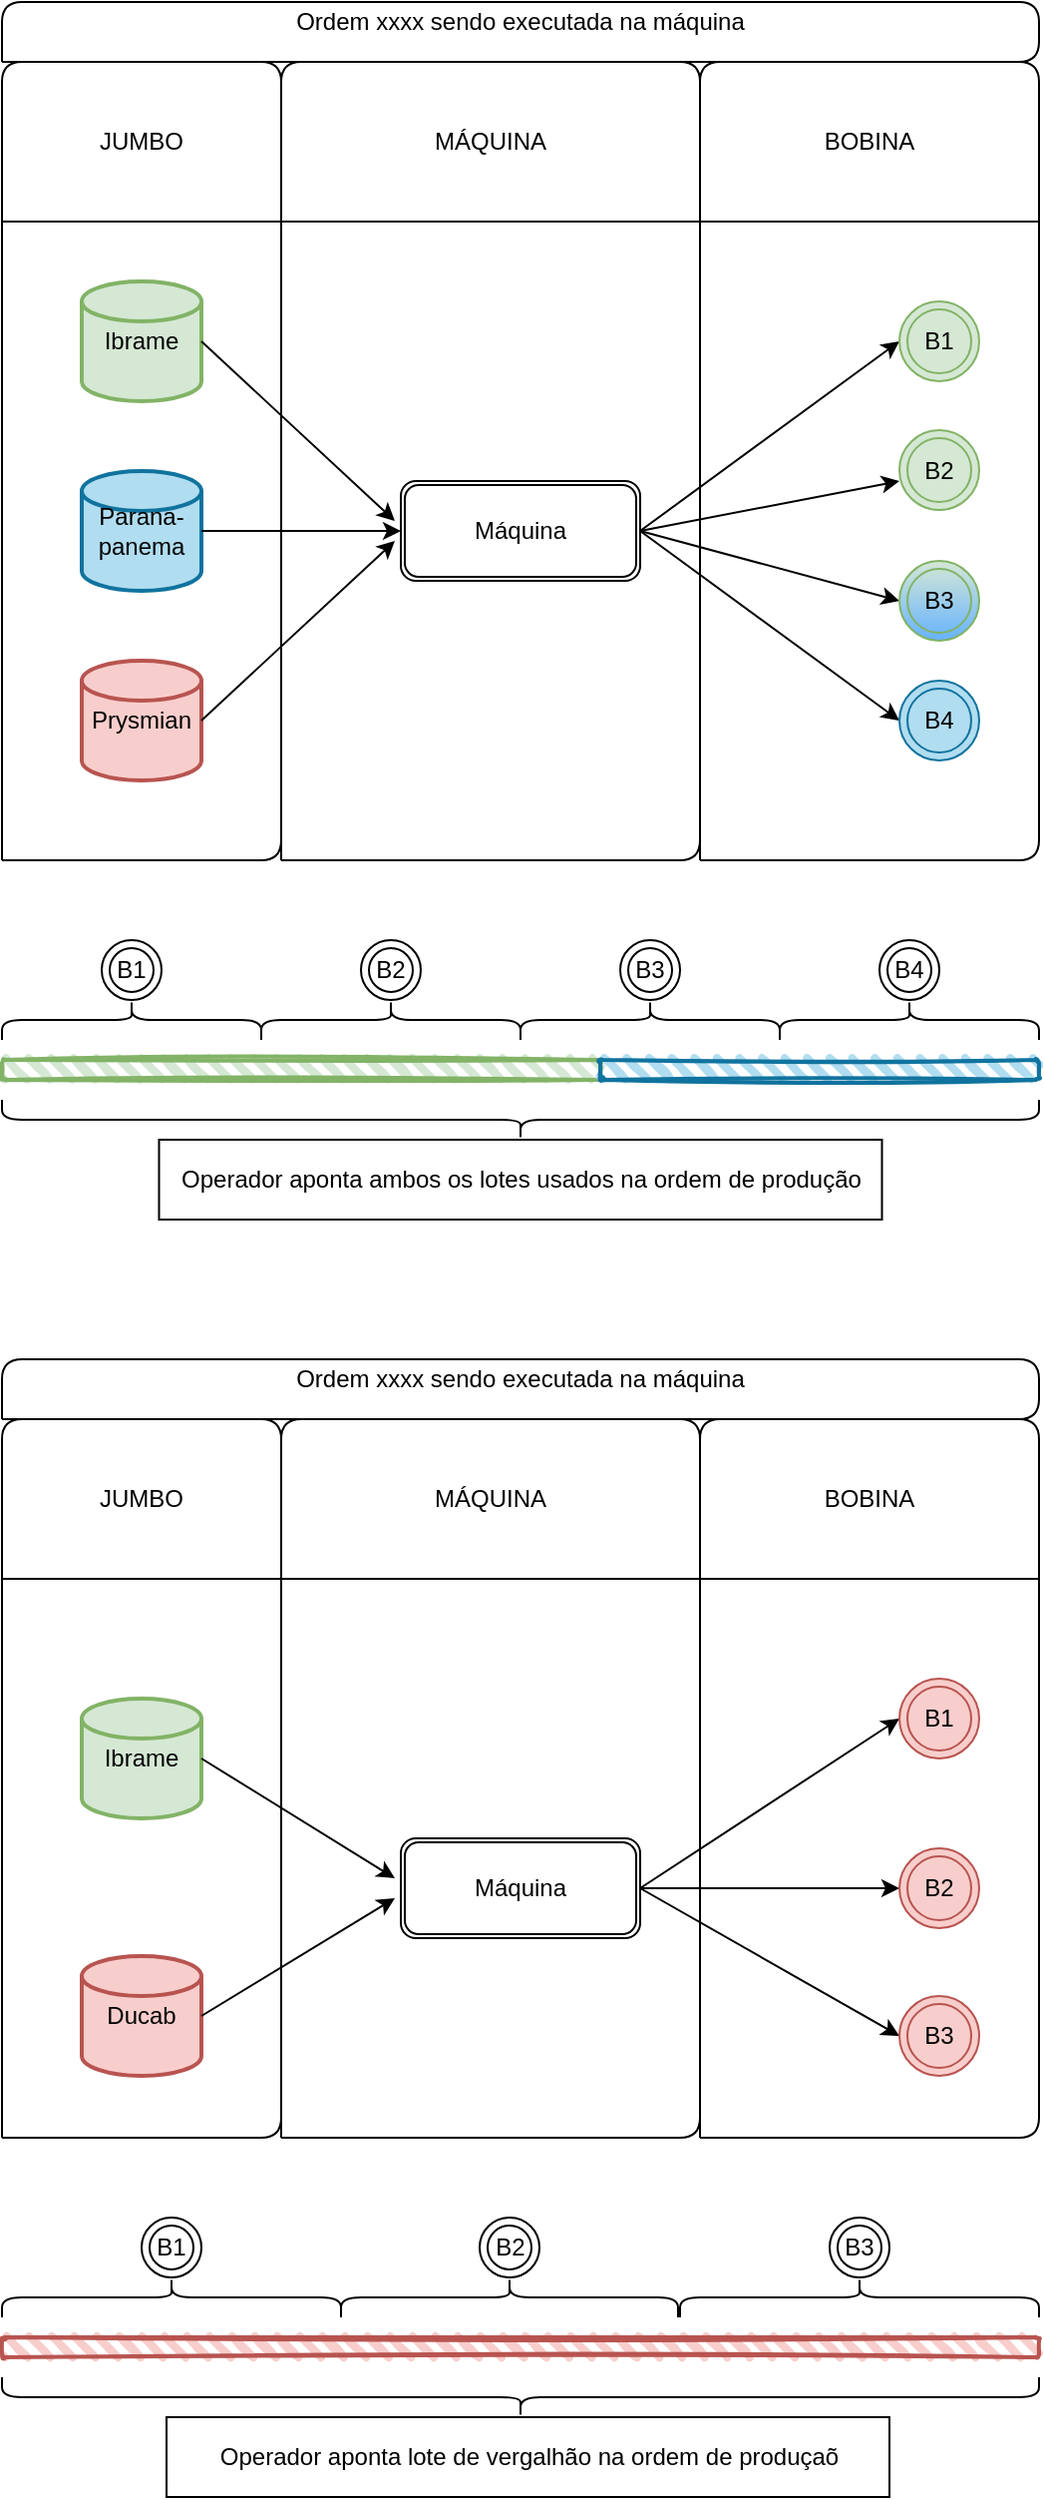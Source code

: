 <mxfile version="15.2.9" type="github">
  <diagram id="-jqlK2HShlDgpVg_5iI9" name="Page-1">
    <mxGraphModel dx="1185" dy="662" grid="1" gridSize="10" guides="1" tooltips="1" connect="1" arrows="1" fold="1" page="1" pageScale="1" pageWidth="827" pageHeight="1169" math="0" shadow="0">
      <root>
        <mxCell id="0" />
        <mxCell id="1" parent="0" />
        <mxCell id="gIoTXyc6dyrSa5WEzEs2-1" value="Ibrame" style="strokeWidth=2;html=1;shape=mxgraph.flowchart.database;whiteSpace=wrap;fillColor=#d5e8d4;strokeColor=#82b366;" vertex="1" parent="1">
          <mxGeometry x="180" y="270" width="60" height="60" as="geometry" />
        </mxCell>
        <mxCell id="gIoTXyc6dyrSa5WEzEs2-2" value="Parana-&lt;br&gt;panema" style="strokeWidth=2;html=1;shape=mxgraph.flowchart.database;whiteSpace=wrap;fillColor=#b1ddf0;strokeColor=#10739e;" vertex="1" parent="1">
          <mxGeometry x="180" y="365" width="60" height="60" as="geometry" />
        </mxCell>
        <mxCell id="gIoTXyc6dyrSa5WEzEs2-4" value="Máquina" style="shape=ext;double=1;rounded=1;whiteSpace=wrap;html=1;" vertex="1" parent="1">
          <mxGeometry x="340" y="370" width="120" height="50" as="geometry" />
        </mxCell>
        <mxCell id="gIoTXyc6dyrSa5WEzEs2-9" value="" style="endArrow=classic;html=1;exitX=1;exitY=0.5;exitDx=0;exitDy=0;exitPerimeter=0;" edge="1" parent="1" source="gIoTXyc6dyrSa5WEzEs2-1">
          <mxGeometry width="50" height="50" relative="1" as="geometry">
            <mxPoint x="510" y="490" as="sourcePoint" />
            <mxPoint x="337" y="390" as="targetPoint" />
          </mxGeometry>
        </mxCell>
        <mxCell id="gIoTXyc6dyrSa5WEzEs2-10" value="" style="endArrow=classic;html=1;exitX=1;exitY=0.5;exitDx=0;exitDy=0;exitPerimeter=0;entryX=0;entryY=0.5;entryDx=0;entryDy=0;" edge="1" parent="1" source="gIoTXyc6dyrSa5WEzEs2-2" target="gIoTXyc6dyrSa5WEzEs2-4">
          <mxGeometry width="50" height="50" relative="1" as="geometry">
            <mxPoint x="250" y="310" as="sourcePoint" />
            <mxPoint x="350" y="405" as="targetPoint" />
          </mxGeometry>
        </mxCell>
        <mxCell id="gIoTXyc6dyrSa5WEzEs2-20" value="" style="endArrow=classic;html=1;exitX=1;exitY=0.5;exitDx=0;exitDy=0;entryX=0;entryY=0.5;entryDx=0;entryDy=0;entryPerimeter=0;" edge="1" parent="1" source="gIoTXyc6dyrSa5WEzEs2-4">
          <mxGeometry width="50" height="50" relative="1" as="geometry">
            <mxPoint x="510" y="490" as="sourcePoint" />
            <mxPoint x="590" y="300" as="targetPoint" />
          </mxGeometry>
        </mxCell>
        <mxCell id="gIoTXyc6dyrSa5WEzEs2-21" value="" style="endArrow=classic;html=1;exitX=1;exitY=0.5;exitDx=0;exitDy=0;entryX=0;entryY=0.5;entryDx=0;entryDy=0;entryPerimeter=0;" edge="1" parent="1" source="gIoTXyc6dyrSa5WEzEs2-4">
          <mxGeometry width="50" height="50" relative="1" as="geometry">
            <mxPoint x="470" y="405" as="sourcePoint" />
            <mxPoint x="590" y="430" as="targetPoint" />
          </mxGeometry>
        </mxCell>
        <mxCell id="gIoTXyc6dyrSa5WEzEs2-22" value="" style="endArrow=classic;html=1;exitX=1;exitY=0.5;exitDx=0;exitDy=0;entryX=0;entryY=0.5;entryDx=0;entryDy=0;entryPerimeter=0;" edge="1" parent="1" source="gIoTXyc6dyrSa5WEzEs2-4">
          <mxGeometry width="50" height="50" relative="1" as="geometry">
            <mxPoint x="480" y="415" as="sourcePoint" />
            <mxPoint x="590" y="370" as="targetPoint" />
          </mxGeometry>
        </mxCell>
        <mxCell id="gIoTXyc6dyrSa5WEzEs2-23" value="" style="endArrow=classic;html=1;exitX=1;exitY=0.5;exitDx=0;exitDy=0;entryX=0;entryY=0.5;entryDx=0;entryDy=0;entryPerimeter=0;" edge="1" parent="1" source="gIoTXyc6dyrSa5WEzEs2-4">
          <mxGeometry width="50" height="50" relative="1" as="geometry">
            <mxPoint x="490" y="425" as="sourcePoint" />
            <mxPoint x="590" y="490" as="targetPoint" />
          </mxGeometry>
        </mxCell>
        <mxCell id="gIoTXyc6dyrSa5WEzEs2-24" value="Prysmian" style="strokeWidth=2;html=1;shape=mxgraph.flowchart.database;whiteSpace=wrap;fillColor=#f8cecc;strokeColor=#b85450;" vertex="1" parent="1">
          <mxGeometry x="180" y="460" width="60" height="60" as="geometry" />
        </mxCell>
        <mxCell id="gIoTXyc6dyrSa5WEzEs2-25" value="" style="endArrow=classic;html=1;exitX=1;exitY=0.5;exitDx=0;exitDy=0;exitPerimeter=0;" edge="1" parent="1" source="gIoTXyc6dyrSa5WEzEs2-24">
          <mxGeometry width="50" height="50" relative="1" as="geometry">
            <mxPoint x="250" y="405" as="sourcePoint" />
            <mxPoint x="337" y="400" as="targetPoint" />
          </mxGeometry>
        </mxCell>
        <mxCell id="gIoTXyc6dyrSa5WEzEs2-27" value="" style="endArrow=none;html=1;" edge="1" parent="1">
          <mxGeometry width="50" height="50" relative="1" as="geometry">
            <mxPoint x="140" y="560" as="sourcePoint" />
            <mxPoint x="140" y="560" as="targetPoint" />
            <Array as="points">
              <mxPoint x="140" y="160" />
              <mxPoint x="280" y="160" />
              <mxPoint x="280" y="560" />
            </Array>
          </mxGeometry>
        </mxCell>
        <mxCell id="gIoTXyc6dyrSa5WEzEs2-29" value="" style="endArrow=none;html=1;" edge="1" parent="1">
          <mxGeometry width="50" height="50" relative="1" as="geometry">
            <mxPoint x="280" y="560" as="sourcePoint" />
            <mxPoint x="280" y="560" as="targetPoint" />
            <Array as="points">
              <mxPoint x="280" y="160" />
              <mxPoint x="490" y="160" />
              <mxPoint x="490" y="560" />
            </Array>
          </mxGeometry>
        </mxCell>
        <mxCell id="gIoTXyc6dyrSa5WEzEs2-30" value="" style="endArrow=none;html=1;" edge="1" parent="1">
          <mxGeometry width="50" height="50" relative="1" as="geometry">
            <mxPoint x="490" y="560" as="sourcePoint" />
            <mxPoint x="490" y="560" as="targetPoint" />
            <Array as="points">
              <mxPoint x="490" y="160" />
              <mxPoint x="660" y="160" />
              <mxPoint x="660" y="560" />
            </Array>
          </mxGeometry>
        </mxCell>
        <mxCell id="gIoTXyc6dyrSa5WEzEs2-31" value="" style="endArrow=none;html=1;" edge="1" parent="1">
          <mxGeometry width="50" height="50" relative="1" as="geometry">
            <mxPoint x="140" y="240" as="sourcePoint" />
            <mxPoint x="660" y="240" as="targetPoint" />
          </mxGeometry>
        </mxCell>
        <mxCell id="gIoTXyc6dyrSa5WEzEs2-32" value="JUMBO" style="text;html=1;strokeColor=none;fillColor=none;align=center;verticalAlign=middle;whiteSpace=wrap;rounded=0;" vertex="1" parent="1">
          <mxGeometry x="185" y="190" width="50" height="20" as="geometry" />
        </mxCell>
        <mxCell id="gIoTXyc6dyrSa5WEzEs2-33" value="MÁQUINA" style="text;html=1;strokeColor=none;fillColor=none;align=center;verticalAlign=middle;whiteSpace=wrap;rounded=0;" vertex="1" parent="1">
          <mxGeometry x="350" y="190" width="70" height="20" as="geometry" />
        </mxCell>
        <mxCell id="gIoTXyc6dyrSa5WEzEs2-34" value="BOBINA" style="text;html=1;strokeColor=none;fillColor=none;align=center;verticalAlign=middle;whiteSpace=wrap;rounded=0;" vertex="1" parent="1">
          <mxGeometry x="540" y="190" width="70" height="20" as="geometry" />
        </mxCell>
        <mxCell id="gIoTXyc6dyrSa5WEzEs2-35" value="B1" style="ellipse;shape=doubleEllipse;whiteSpace=wrap;html=1;aspect=fixed;fillColor=#d5e8d4;strokeColor=#82b366;" vertex="1" parent="1">
          <mxGeometry x="590" y="280" width="40" height="40" as="geometry" />
        </mxCell>
        <mxCell id="gIoTXyc6dyrSa5WEzEs2-36" value="B2" style="ellipse;shape=doubleEllipse;whiteSpace=wrap;html=1;aspect=fixed;fillColor=#d5e8d4;strokeColor=#82b366;" vertex="1" parent="1">
          <mxGeometry x="590" y="344.5" width="40" height="40" as="geometry" />
        </mxCell>
        <mxCell id="gIoTXyc6dyrSa5WEzEs2-37" value="B3" style="ellipse;shape=doubleEllipse;whiteSpace=wrap;html=1;aspect=fixed;fillColor=#d5e8d4;strokeColor=#82B366;gradientDirection=south;strokeWidth=1;gradientColor=#66B2FF;" vertex="1" parent="1">
          <mxGeometry x="590" y="410" width="40" height="40" as="geometry" />
        </mxCell>
        <mxCell id="gIoTXyc6dyrSa5WEzEs2-38" value="B4" style="ellipse;shape=doubleEllipse;whiteSpace=wrap;html=1;aspect=fixed;fillColor=#b1ddf0;strokeColor=#10739e;" vertex="1" parent="1">
          <mxGeometry x="590" y="470" width="40" height="40" as="geometry" />
        </mxCell>
        <mxCell id="gIoTXyc6dyrSa5WEzEs2-39" value="" style="shape=curlyBracket;whiteSpace=wrap;html=1;rounded=1;direction=south;" vertex="1" parent="1">
          <mxGeometry x="140" y="630" width="130" height="20" as="geometry" />
        </mxCell>
        <mxCell id="gIoTXyc6dyrSa5WEzEs2-40" value="" style="shape=curlyBracket;whiteSpace=wrap;html=1;rounded=1;direction=south;" vertex="1" parent="1">
          <mxGeometry x="270" y="630" width="130" height="20" as="geometry" />
        </mxCell>
        <mxCell id="gIoTXyc6dyrSa5WEzEs2-41" value="" style="shape=curlyBracket;whiteSpace=wrap;html=1;rounded=1;direction=south;" vertex="1" parent="1">
          <mxGeometry x="400" y="630" width="130" height="20" as="geometry" />
        </mxCell>
        <mxCell id="gIoTXyc6dyrSa5WEzEs2-42" value="" style="shape=curlyBracket;whiteSpace=wrap;html=1;rounded=1;direction=south;" vertex="1" parent="1">
          <mxGeometry x="530" y="630" width="130" height="20" as="geometry" />
        </mxCell>
        <mxCell id="gIoTXyc6dyrSa5WEzEs2-43" value="B1" style="ellipse;shape=doubleEllipse;whiteSpace=wrap;html=1;aspect=fixed;" vertex="1" parent="1">
          <mxGeometry x="190" y="600" width="30" height="30" as="geometry" />
        </mxCell>
        <mxCell id="gIoTXyc6dyrSa5WEzEs2-44" value="B2" style="ellipse;shape=doubleEllipse;whiteSpace=wrap;html=1;aspect=fixed;" vertex="1" parent="1">
          <mxGeometry x="320" y="600" width="30" height="30" as="geometry" />
        </mxCell>
        <mxCell id="gIoTXyc6dyrSa5WEzEs2-45" value="B3" style="ellipse;shape=doubleEllipse;whiteSpace=wrap;html=1;aspect=fixed;" vertex="1" parent="1">
          <mxGeometry x="450" y="600" width="30" height="30" as="geometry" />
        </mxCell>
        <mxCell id="gIoTXyc6dyrSa5WEzEs2-46" value="B4" style="ellipse;shape=doubleEllipse;whiteSpace=wrap;html=1;aspect=fixed;" vertex="1" parent="1">
          <mxGeometry x="580" y="600" width="30" height="30" as="geometry" />
        </mxCell>
        <mxCell id="gIoTXyc6dyrSa5WEzEs2-47" value="" style="rounded=1;whiteSpace=wrap;html=1;strokeWidth=2;fillWeight=4;hachureGap=8;hachureAngle=45;fillColor=#d5e8d4;sketch=1;strokeColor=#82b366;" vertex="1" parent="1">
          <mxGeometry x="140" y="660" width="300" height="10" as="geometry" />
        </mxCell>
        <mxCell id="gIoTXyc6dyrSa5WEzEs2-48" value="" style="rounded=1;whiteSpace=wrap;html=1;strokeWidth=2;fillWeight=4;hachureGap=8;hachureAngle=45;fillColor=#b1ddf0;sketch=1;strokeColor=#10739e;" vertex="1" parent="1">
          <mxGeometry x="440" y="660" width="220" height="10" as="geometry" />
        </mxCell>
        <mxCell id="gIoTXyc6dyrSa5WEzEs2-52" value="" style="endArrow=none;html=1;" edge="1" parent="1">
          <mxGeometry width="50" height="50" relative="1" as="geometry">
            <mxPoint x="140" y="160" as="sourcePoint" />
            <mxPoint x="140" y="160" as="targetPoint" />
            <Array as="points">
              <mxPoint x="140" y="130" />
              <mxPoint x="660" y="130" />
              <mxPoint x="660" y="160" />
            </Array>
          </mxGeometry>
        </mxCell>
        <mxCell id="gIoTXyc6dyrSa5WEzEs2-53" value="Ordem xxxx sendo executada na máquina" style="text;html=1;strokeColor=none;fillColor=none;align=center;verticalAlign=middle;whiteSpace=wrap;rounded=0;" vertex="1" parent="1">
          <mxGeometry x="275" y="130" width="250" height="20" as="geometry" />
        </mxCell>
        <mxCell id="gIoTXyc6dyrSa5WEzEs2-55" value="" style="shape=curlyBracket;whiteSpace=wrap;html=1;rounded=1;flipH=1;strokeColor=#000000;strokeWidth=1;gradientDirection=south;direction=north;fillColor=#000000;" vertex="1" parent="1">
          <mxGeometry x="140" y="680" width="520" height="20" as="geometry" />
        </mxCell>
        <mxCell id="gIoTXyc6dyrSa5WEzEs2-56" value="Operador aponta ambos os lotes usados na ordem de produção" style="rounded=0;whiteSpace=wrap;html=1;strokeColor=#000000;strokeWidth=1;fillColor=#FFFFFF;gradientColor=none;gradientDirection=south;" vertex="1" parent="1">
          <mxGeometry x="218.75" y="700" width="362.5" height="40" as="geometry" />
        </mxCell>
        <mxCell id="gIoTXyc6dyrSa5WEzEs2-57" value="Ibrame" style="strokeWidth=2;html=1;shape=mxgraph.flowchart.database;whiteSpace=wrap;fillColor=#d5e8d4;strokeColor=#82b366;" vertex="1" parent="1">
          <mxGeometry x="180" y="980" width="60" height="60" as="geometry" />
        </mxCell>
        <mxCell id="gIoTXyc6dyrSa5WEzEs2-59" value="Máquina" style="shape=ext;double=1;rounded=1;whiteSpace=wrap;html=1;" vertex="1" parent="1">
          <mxGeometry x="340" y="1050" width="120" height="50" as="geometry" />
        </mxCell>
        <mxCell id="gIoTXyc6dyrSa5WEzEs2-60" value="" style="endArrow=classic;html=1;exitX=1;exitY=0.5;exitDx=0;exitDy=0;exitPerimeter=0;" edge="1" parent="1" source="gIoTXyc6dyrSa5WEzEs2-57">
          <mxGeometry width="50" height="50" relative="1" as="geometry">
            <mxPoint x="510" y="1170" as="sourcePoint" />
            <mxPoint x="337" y="1070" as="targetPoint" />
          </mxGeometry>
        </mxCell>
        <mxCell id="gIoTXyc6dyrSa5WEzEs2-62" value="" style="endArrow=classic;html=1;exitX=1;exitY=0.5;exitDx=0;exitDy=0;entryX=0;entryY=0.5;entryDx=0;entryDy=0;" edge="1" parent="1" source="gIoTXyc6dyrSa5WEzEs2-59" target="gIoTXyc6dyrSa5WEzEs2-75">
          <mxGeometry width="50" height="50" relative="1" as="geometry">
            <mxPoint x="510" y="1170" as="sourcePoint" />
            <mxPoint x="590" y="980" as="targetPoint" />
          </mxGeometry>
        </mxCell>
        <mxCell id="gIoTXyc6dyrSa5WEzEs2-63" value="" style="endArrow=classic;html=1;exitX=1;exitY=0.5;exitDx=0;exitDy=0;entryX=0;entryY=0.5;entryDx=0;entryDy=0;" edge="1" parent="1" source="gIoTXyc6dyrSa5WEzEs2-59" target="gIoTXyc6dyrSa5WEzEs2-77">
          <mxGeometry width="50" height="50" relative="1" as="geometry">
            <mxPoint x="470" y="1085" as="sourcePoint" />
            <mxPoint x="590" y="1110" as="targetPoint" />
          </mxGeometry>
        </mxCell>
        <mxCell id="gIoTXyc6dyrSa5WEzEs2-64" value="" style="endArrow=classic;html=1;exitX=1;exitY=0.5;exitDx=0;exitDy=0;entryX=0;entryY=0.5;entryDx=0;entryDy=0;" edge="1" parent="1" source="gIoTXyc6dyrSa5WEzEs2-59" target="gIoTXyc6dyrSa5WEzEs2-76">
          <mxGeometry width="50" height="50" relative="1" as="geometry">
            <mxPoint x="480" y="1095" as="sourcePoint" />
            <mxPoint x="590" y="1050" as="targetPoint" />
          </mxGeometry>
        </mxCell>
        <mxCell id="gIoTXyc6dyrSa5WEzEs2-66" value="Ducab" style="strokeWidth=2;html=1;shape=mxgraph.flowchart.database;whiteSpace=wrap;fillColor=#F8CECC;strokeColor=#B85450;" vertex="1" parent="1">
          <mxGeometry x="180" y="1109" width="60" height="60" as="geometry" />
        </mxCell>
        <mxCell id="gIoTXyc6dyrSa5WEzEs2-67" value="" style="endArrow=classic;html=1;exitX=1;exitY=0.5;exitDx=0;exitDy=0;exitPerimeter=0;" edge="1" parent="1" source="gIoTXyc6dyrSa5WEzEs2-66">
          <mxGeometry width="50" height="50" relative="1" as="geometry">
            <mxPoint x="250" y="1085" as="sourcePoint" />
            <mxPoint x="337" y="1080" as="targetPoint" />
          </mxGeometry>
        </mxCell>
        <mxCell id="gIoTXyc6dyrSa5WEzEs2-68" value="" style="endArrow=none;html=1;" edge="1" parent="1">
          <mxGeometry width="50" height="50" relative="1" as="geometry">
            <mxPoint x="140" y="1200" as="sourcePoint" />
            <mxPoint x="140" y="1200" as="targetPoint" />
            <Array as="points">
              <mxPoint x="140" y="840" />
              <mxPoint x="280" y="840" />
              <mxPoint x="280" y="1200" />
            </Array>
          </mxGeometry>
        </mxCell>
        <mxCell id="gIoTXyc6dyrSa5WEzEs2-69" value="" style="endArrow=none;html=1;" edge="1" parent="1">
          <mxGeometry width="50" height="50" relative="1" as="geometry">
            <mxPoint x="280" y="1200" as="sourcePoint" />
            <mxPoint x="280" y="1200" as="targetPoint" />
            <Array as="points">
              <mxPoint x="280" y="840" />
              <mxPoint x="490" y="840" />
              <mxPoint x="490" y="1200" />
            </Array>
          </mxGeometry>
        </mxCell>
        <mxCell id="gIoTXyc6dyrSa5WEzEs2-70" value="" style="endArrow=none;html=1;" edge="1" parent="1">
          <mxGeometry width="50" height="50" relative="1" as="geometry">
            <mxPoint x="490" y="1200" as="sourcePoint" />
            <mxPoint x="490" y="1200" as="targetPoint" />
            <Array as="points">
              <mxPoint x="490" y="840" />
              <mxPoint x="660" y="840" />
              <mxPoint x="660" y="1200" />
            </Array>
          </mxGeometry>
        </mxCell>
        <mxCell id="gIoTXyc6dyrSa5WEzEs2-71" value="" style="endArrow=none;html=1;" edge="1" parent="1">
          <mxGeometry width="50" height="50" relative="1" as="geometry">
            <mxPoint x="140" y="920.0" as="sourcePoint" />
            <mxPoint x="660" y="920.0" as="targetPoint" />
          </mxGeometry>
        </mxCell>
        <mxCell id="gIoTXyc6dyrSa5WEzEs2-72" value="JUMBO" style="text;html=1;strokeColor=none;fillColor=none;align=center;verticalAlign=middle;whiteSpace=wrap;rounded=0;" vertex="1" parent="1">
          <mxGeometry x="185" y="870" width="50" height="20" as="geometry" />
        </mxCell>
        <mxCell id="gIoTXyc6dyrSa5WEzEs2-73" value="MÁQUINA" style="text;html=1;strokeColor=none;fillColor=none;align=center;verticalAlign=middle;whiteSpace=wrap;rounded=0;" vertex="1" parent="1">
          <mxGeometry x="350" y="870" width="70" height="20" as="geometry" />
        </mxCell>
        <mxCell id="gIoTXyc6dyrSa5WEzEs2-74" value="BOBINA" style="text;html=1;strokeColor=none;fillColor=none;align=center;verticalAlign=middle;whiteSpace=wrap;rounded=0;" vertex="1" parent="1">
          <mxGeometry x="540" y="870" width="70" height="20" as="geometry" />
        </mxCell>
        <mxCell id="gIoTXyc6dyrSa5WEzEs2-75" value="B1" style="ellipse;shape=doubleEllipse;whiteSpace=wrap;html=1;aspect=fixed;fillColor=#F8CECC;strokeColor=#B85450;" vertex="1" parent="1">
          <mxGeometry x="590" y="970" width="40" height="40" as="geometry" />
        </mxCell>
        <mxCell id="gIoTXyc6dyrSa5WEzEs2-76" value="B2" style="ellipse;shape=doubleEllipse;whiteSpace=wrap;html=1;aspect=fixed;fillColor=#F8CECC;strokeColor=#B85450;" vertex="1" parent="1">
          <mxGeometry x="590" y="1055" width="40" height="40" as="geometry" />
        </mxCell>
        <mxCell id="gIoTXyc6dyrSa5WEzEs2-77" value="B3" style="ellipse;shape=doubleEllipse;whiteSpace=wrap;html=1;aspect=fixed;fillColor=#F8CECC;strokeColor=#B85450;gradientDirection=south;strokeWidth=1;" vertex="1" parent="1">
          <mxGeometry x="590" y="1129" width="40" height="40" as="geometry" />
        </mxCell>
        <mxCell id="gIoTXyc6dyrSa5WEzEs2-79" value="" style="shape=curlyBracket;whiteSpace=wrap;html=1;rounded=1;direction=south;" vertex="1" parent="1">
          <mxGeometry x="140" y="1270" width="170" height="20" as="geometry" />
        </mxCell>
        <mxCell id="gIoTXyc6dyrSa5WEzEs2-80" value="" style="shape=curlyBracket;whiteSpace=wrap;html=1;rounded=1;direction=south;" vertex="1" parent="1">
          <mxGeometry x="310" y="1270" width="169" height="20" as="geometry" />
        </mxCell>
        <mxCell id="gIoTXyc6dyrSa5WEzEs2-81" value="" style="shape=curlyBracket;whiteSpace=wrap;html=1;rounded=1;direction=south;" vertex="1" parent="1">
          <mxGeometry x="480" y="1270" width="180" height="20" as="geometry" />
        </mxCell>
        <mxCell id="gIoTXyc6dyrSa5WEzEs2-83" value="B1" style="ellipse;shape=doubleEllipse;whiteSpace=wrap;html=1;aspect=fixed;" vertex="1" parent="1">
          <mxGeometry x="210" y="1240" width="30" height="30" as="geometry" />
        </mxCell>
        <mxCell id="gIoTXyc6dyrSa5WEzEs2-84" value="B2" style="ellipse;shape=doubleEllipse;whiteSpace=wrap;html=1;aspect=fixed;" vertex="1" parent="1">
          <mxGeometry x="379.5" y="1240" width="30" height="30" as="geometry" />
        </mxCell>
        <mxCell id="gIoTXyc6dyrSa5WEzEs2-85" value="B3" style="ellipse;shape=doubleEllipse;whiteSpace=wrap;html=1;aspect=fixed;" vertex="1" parent="1">
          <mxGeometry x="555" y="1240" width="30" height="30" as="geometry" />
        </mxCell>
        <mxCell id="gIoTXyc6dyrSa5WEzEs2-87" value="" style="rounded=1;whiteSpace=wrap;html=1;strokeWidth=2;fillWeight=4;hachureGap=8;hachureAngle=45;fillColor=#F8CECC;sketch=1;strokeColor=#B85450;" vertex="1" parent="1">
          <mxGeometry x="140" y="1300" width="520" height="10" as="geometry" />
        </mxCell>
        <mxCell id="gIoTXyc6dyrSa5WEzEs2-89" value="" style="endArrow=none;html=1;" edge="1" parent="1">
          <mxGeometry width="50" height="50" relative="1" as="geometry">
            <mxPoint x="140" y="840" as="sourcePoint" />
            <mxPoint x="140" y="840" as="targetPoint" />
            <Array as="points">
              <mxPoint x="140" y="810" />
              <mxPoint x="660" y="810" />
              <mxPoint x="660" y="840" />
            </Array>
          </mxGeometry>
        </mxCell>
        <mxCell id="gIoTXyc6dyrSa5WEzEs2-90" value="Ordem xxxx sendo executada na máquina" style="text;html=1;strokeColor=none;fillColor=none;align=center;verticalAlign=middle;whiteSpace=wrap;rounded=0;" vertex="1" parent="1">
          <mxGeometry x="275" y="810" width="250" height="20" as="geometry" />
        </mxCell>
        <mxCell id="gIoTXyc6dyrSa5WEzEs2-91" value="" style="shape=curlyBracket;whiteSpace=wrap;html=1;rounded=1;flipH=1;strokeColor=#000000;strokeWidth=1;gradientDirection=south;direction=north;fillColor=#000000;" vertex="1" parent="1">
          <mxGeometry x="140" y="1320" width="520" height="20" as="geometry" />
        </mxCell>
        <mxCell id="gIoTXyc6dyrSa5WEzEs2-92" value="Operador aponta lote de vergalhão na ordem de produçaõ" style="rounded=0;whiteSpace=wrap;html=1;strokeColor=#000000;strokeWidth=1;fillColor=#FFFFFF;gradientColor=none;gradientDirection=south;" vertex="1" parent="1">
          <mxGeometry x="222.5" y="1340" width="362.5" height="40" as="geometry" />
        </mxCell>
      </root>
    </mxGraphModel>
  </diagram>
</mxfile>
